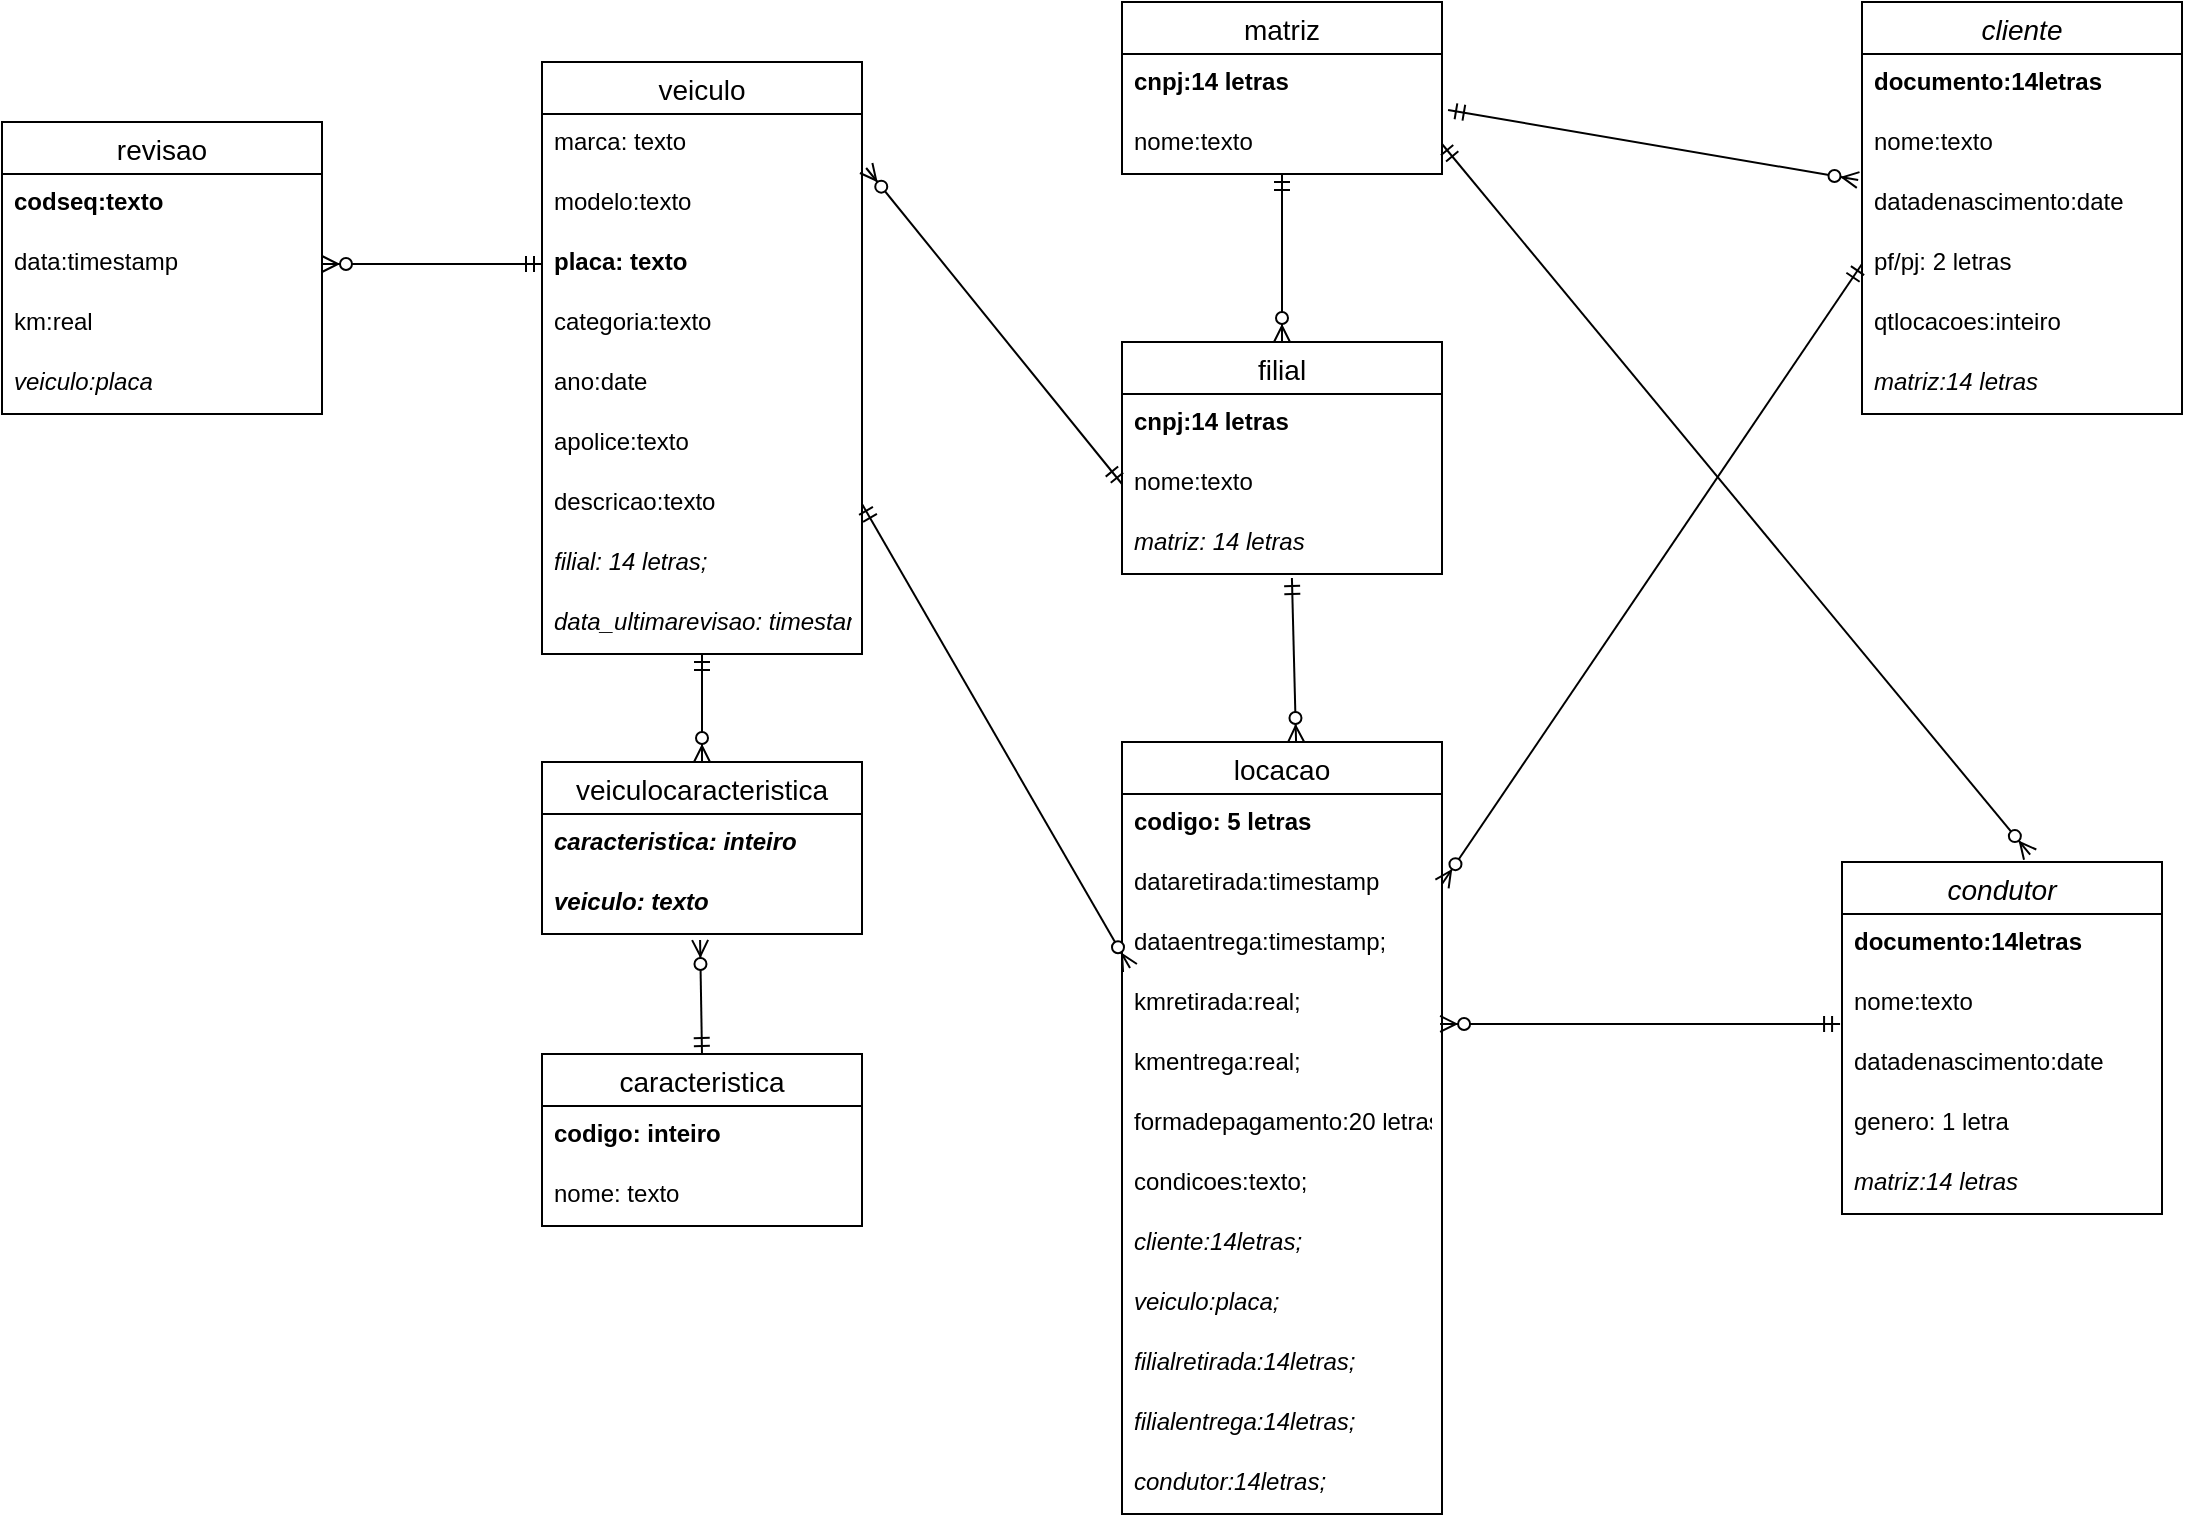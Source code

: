 <mxfile version="15.2.7" type="device"><diagram id="H719g63UF_34n0avHFRb" name="Page-1"><mxGraphModel dx="526" dy="539" grid="1" gridSize="10" guides="1" tooltips="1" connect="1" arrows="1" fold="1" page="1" pageScale="1" pageWidth="827" pageHeight="1169" math="0" shadow="0"><root><mxCell id="0"/><mxCell id="1" parent="0"/><mxCell id="MCLQUghPslVcwe1efXu6-1" value="revisao" style="swimlane;fontStyle=0;childLayout=stackLayout;horizontal=1;startSize=26;horizontalStack=0;resizeParent=1;resizeParentMax=0;resizeLast=0;collapsible=1;marginBottom=0;align=center;fontSize=14;" parent="1" vertex="1"><mxGeometry x="40" y="340" width="160" height="146" as="geometry"/></mxCell><mxCell id="MCLQUghPslVcwe1efXu6-2" value="codseq:texto" style="text;strokeColor=none;fillColor=none;spacingLeft=4;spacingRight=4;overflow=hidden;rotatable=0;points=[[0,0.5],[1,0.5]];portConstraint=eastwest;fontSize=12;fontStyle=1" parent="MCLQUghPslVcwe1efXu6-1" vertex="1"><mxGeometry y="26" width="160" height="30" as="geometry"/></mxCell><mxCell id="MCLQUghPslVcwe1efXu6-3" value="data:timestamp" style="text;strokeColor=none;fillColor=none;spacingLeft=4;spacingRight=4;overflow=hidden;rotatable=0;points=[[0,0.5],[1,0.5]];portConstraint=eastwest;fontSize=12;" parent="MCLQUghPslVcwe1efXu6-1" vertex="1"><mxGeometry y="56" width="160" height="30" as="geometry"/></mxCell><mxCell id="MCLQUghPslVcwe1efXu6-4" value="km:real" style="text;strokeColor=none;fillColor=none;spacingLeft=4;spacingRight=4;overflow=hidden;rotatable=0;points=[[0,0.5],[1,0.5]];portConstraint=eastwest;fontSize=12;" parent="MCLQUghPslVcwe1efXu6-1" vertex="1"><mxGeometry y="86" width="160" height="30" as="geometry"/></mxCell><mxCell id="MCLQUghPslVcwe1efXu6-51" value="veiculo:placa" style="text;strokeColor=none;fillColor=none;spacingLeft=4;spacingRight=4;overflow=hidden;rotatable=0;points=[[0,0.5],[1,0.5]];portConstraint=eastwest;fontSize=12;fontStyle=2" parent="MCLQUghPslVcwe1efXu6-1" vertex="1"><mxGeometry y="116" width="160" height="30" as="geometry"/></mxCell><mxCell id="MCLQUghPslVcwe1efXu6-5" value="veiculo" style="swimlane;fontStyle=0;childLayout=stackLayout;horizontal=1;startSize=26;horizontalStack=0;resizeParent=1;resizeParentMax=0;resizeLast=0;collapsible=1;marginBottom=0;align=center;fontSize=14;" parent="1" vertex="1"><mxGeometry x="310" y="310" width="160" height="296" as="geometry"/></mxCell><mxCell id="MCLQUghPslVcwe1efXu6-6" value="marca: texto" style="text;strokeColor=none;fillColor=none;spacingLeft=4;spacingRight=4;overflow=hidden;rotatable=0;points=[[0,0.5],[1,0.5]];portConstraint=eastwest;fontSize=12;" parent="MCLQUghPslVcwe1efXu6-5" vertex="1"><mxGeometry y="26" width="160" height="30" as="geometry"/></mxCell><mxCell id="MCLQUghPslVcwe1efXu6-7" value="modelo:texto" style="text;strokeColor=none;fillColor=none;spacingLeft=4;spacingRight=4;overflow=hidden;rotatable=0;points=[[0,0.5],[1,0.5]];portConstraint=eastwest;fontSize=12;" parent="MCLQUghPslVcwe1efXu6-5" vertex="1"><mxGeometry y="56" width="160" height="30" as="geometry"/></mxCell><mxCell id="MCLQUghPslVcwe1efXu6-8" value="placa: texto" style="text;strokeColor=none;fillColor=none;spacingLeft=4;spacingRight=4;overflow=hidden;rotatable=0;points=[[0,0.5],[1,0.5]];portConstraint=eastwest;fontSize=12;fontStyle=1" parent="MCLQUghPslVcwe1efXu6-5" vertex="1"><mxGeometry y="86" width="160" height="30" as="geometry"/></mxCell><mxCell id="MCLQUghPslVcwe1efXu6-38" value="categoria:texto" style="text;strokeColor=none;fillColor=none;spacingLeft=4;spacingRight=4;overflow=hidden;rotatable=0;points=[[0,0.5],[1,0.5]];portConstraint=eastwest;fontSize=12;" parent="MCLQUghPslVcwe1efXu6-5" vertex="1"><mxGeometry y="116" width="160" height="30" as="geometry"/></mxCell><mxCell id="MCLQUghPslVcwe1efXu6-39" value="ano:date" style="text;strokeColor=none;fillColor=none;spacingLeft=4;spacingRight=4;overflow=hidden;rotatable=0;points=[[0,0.5],[1,0.5]];portConstraint=eastwest;fontSize=12;" parent="MCLQUghPslVcwe1efXu6-5" vertex="1"><mxGeometry y="146" width="160" height="30" as="geometry"/></mxCell><mxCell id="MCLQUghPslVcwe1efXu6-40" value="apolice:texto" style="text;strokeColor=none;fillColor=none;spacingLeft=4;spacingRight=4;overflow=hidden;rotatable=0;points=[[0,0.5],[1,0.5]];portConstraint=eastwest;fontSize=12;" parent="MCLQUghPslVcwe1efXu6-5" vertex="1"><mxGeometry y="176" width="160" height="30" as="geometry"/></mxCell><mxCell id="MCLQUghPslVcwe1efXu6-41" value="descricao:texto" style="text;strokeColor=none;fillColor=none;spacingLeft=4;spacingRight=4;overflow=hidden;rotatable=0;points=[[0,0.5],[1,0.5]];portConstraint=eastwest;fontSize=12;" parent="MCLQUghPslVcwe1efXu6-5" vertex="1"><mxGeometry y="206" width="160" height="30" as="geometry"/></mxCell><mxCell id="MCLQUghPslVcwe1efXu6-53" value="filial: 14 letras;" style="text;strokeColor=none;fillColor=none;spacingLeft=4;spacingRight=4;overflow=hidden;rotatable=0;points=[[0,0.5],[1,0.5]];portConstraint=eastwest;fontSize=12;fontStyle=2" parent="MCLQUghPslVcwe1efXu6-5" vertex="1"><mxGeometry y="236" width="160" height="30" as="geometry"/></mxCell><mxCell id="wDfzZYjOqrPqK6p5xsgI-1" value="data_ultimarevisao: timestamp" style="text;strokeColor=none;fillColor=none;spacingLeft=4;spacingRight=4;overflow=hidden;rotatable=0;points=[[0,0.5],[1,0.5]];portConstraint=eastwest;fontSize=12;fontStyle=2" parent="MCLQUghPslVcwe1efXu6-5" vertex="1"><mxGeometry y="266" width="160" height="30" as="geometry"/></mxCell><mxCell id="MCLQUghPslVcwe1efXu6-9" value="locacao" style="swimlane;fontStyle=0;childLayout=stackLayout;horizontal=1;startSize=26;horizontalStack=0;resizeParent=1;resizeParentMax=0;resizeLast=0;collapsible=1;marginBottom=0;align=center;fontSize=14;" parent="1" vertex="1"><mxGeometry x="600" y="650" width="160" height="386" as="geometry"/></mxCell><mxCell id="MCLQUghPslVcwe1efXu6-10" value="codigo: 5 letras" style="text;strokeColor=none;fillColor=none;spacingLeft=4;spacingRight=4;overflow=hidden;rotatable=0;points=[[0,0.5],[1,0.5]];portConstraint=eastwest;fontSize=12;fontStyle=1" parent="MCLQUghPslVcwe1efXu6-9" vertex="1"><mxGeometry y="26" width="160" height="30" as="geometry"/></mxCell><mxCell id="MCLQUghPslVcwe1efXu6-11" value="dataretirada:timestamp" style="text;strokeColor=none;fillColor=none;spacingLeft=4;spacingRight=4;overflow=hidden;rotatable=0;points=[[0,0.5],[1,0.5]];portConstraint=eastwest;fontSize=12;" parent="MCLQUghPslVcwe1efXu6-9" vertex="1"><mxGeometry y="56" width="160" height="30" as="geometry"/></mxCell><mxCell id="MCLQUghPslVcwe1efXu6-32" value="dataentrega:timestamp;" style="text;strokeColor=none;fillColor=none;spacingLeft=4;spacingRight=4;overflow=hidden;rotatable=0;points=[[0,0.5],[1,0.5]];portConstraint=eastwest;fontSize=12;fontStyle=0" parent="MCLQUghPslVcwe1efXu6-9" vertex="1"><mxGeometry y="86" width="160" height="30" as="geometry"/></mxCell><mxCell id="MCLQUghPslVcwe1efXu6-30" value="kmretirada:real;" style="text;strokeColor=none;fillColor=none;spacingLeft=4;spacingRight=4;overflow=hidden;rotatable=0;points=[[0,0.5],[1,0.5]];portConstraint=eastwest;fontSize=12;fontStyle=0" parent="MCLQUghPslVcwe1efXu6-9" vertex="1"><mxGeometry y="116" width="160" height="30" as="geometry"/></mxCell><mxCell id="MCLQUghPslVcwe1efXu6-31" value="kmentrega:real;" style="text;strokeColor=none;fillColor=none;spacingLeft=4;spacingRight=4;overflow=hidden;rotatable=0;points=[[0,0.5],[1,0.5]];portConstraint=eastwest;fontSize=12;fontStyle=0" parent="MCLQUghPslVcwe1efXu6-9" vertex="1"><mxGeometry y="146" width="160" height="30" as="geometry"/></mxCell><mxCell id="MCLQUghPslVcwe1efXu6-33" value="formadepagamento:20 letras;" style="text;strokeColor=none;fillColor=none;spacingLeft=4;spacingRight=4;overflow=hidden;rotatable=0;points=[[0,0.5],[1,0.5]];portConstraint=eastwest;fontSize=12;fontStyle=0" parent="MCLQUghPslVcwe1efXu6-9" vertex="1"><mxGeometry y="176" width="160" height="30" as="geometry"/></mxCell><mxCell id="MCLQUghPslVcwe1efXu6-34" value="condicoes:texto;" style="text;strokeColor=none;fillColor=none;spacingLeft=4;spacingRight=4;overflow=hidden;rotatable=0;points=[[0,0.5],[1,0.5]];portConstraint=eastwest;fontSize=12;fontStyle=0" parent="MCLQUghPslVcwe1efXu6-9" vertex="1"><mxGeometry y="206" width="160" height="30" as="geometry"/></mxCell><mxCell id="MCLQUghPslVcwe1efXu6-48" value="cliente:14letras;" style="text;strokeColor=none;fillColor=none;spacingLeft=4;spacingRight=4;overflow=hidden;rotatable=0;points=[[0,0.5],[1,0.5]];portConstraint=eastwest;fontSize=12;fontStyle=2" parent="MCLQUghPslVcwe1efXu6-9" vertex="1"><mxGeometry y="236" width="160" height="30" as="geometry"/></mxCell><mxCell id="MCLQUghPslVcwe1efXu6-50" value="veiculo:placa;" style="text;strokeColor=none;fillColor=none;spacingLeft=4;spacingRight=4;overflow=hidden;rotatable=0;points=[[0,0.5],[1,0.5]];portConstraint=eastwest;fontSize=12;fontStyle=2" parent="MCLQUghPslVcwe1efXu6-9" vertex="1"><mxGeometry y="266" width="160" height="30" as="geometry"/></mxCell><mxCell id="MCLQUghPslVcwe1efXu6-12" value="filialretirada:14letras;" style="text;strokeColor=none;fillColor=none;spacingLeft=4;spacingRight=4;overflow=hidden;rotatable=0;points=[[0,0.5],[1,0.5]];portConstraint=eastwest;fontSize=12;fontStyle=2" parent="MCLQUghPslVcwe1efXu6-9" vertex="1"><mxGeometry y="296" width="160" height="30" as="geometry"/></mxCell><mxCell id="MCLQUghPslVcwe1efXu6-29" value="filialentrega:14letras;" style="text;strokeColor=none;fillColor=none;spacingLeft=4;spacingRight=4;overflow=hidden;rotatable=0;points=[[0,0.5],[1,0.5]];portConstraint=eastwest;fontSize=12;fontStyle=2" parent="MCLQUghPslVcwe1efXu6-9" vertex="1"><mxGeometry y="326" width="160" height="30" as="geometry"/></mxCell><mxCell id="yQLPwsKymhGb2_vWXXOw-9" value="condutor:14letras;" style="text;strokeColor=none;fillColor=none;spacingLeft=4;spacingRight=4;overflow=hidden;rotatable=0;points=[[0,0.5],[1,0.5]];portConstraint=eastwest;fontSize=12;fontStyle=2" vertex="1" parent="MCLQUghPslVcwe1efXu6-9"><mxGeometry y="356" width="160" height="30" as="geometry"/></mxCell><mxCell id="MCLQUghPslVcwe1efXu6-13" value="cliente" style="swimlane;fontStyle=2;childLayout=stackLayout;horizontal=1;startSize=26;horizontalStack=0;resizeParent=1;resizeParentMax=0;resizeLast=0;collapsible=1;marginBottom=0;align=center;fontSize=14;" parent="1" vertex="1"><mxGeometry x="970" y="280" width="160" height="206" as="geometry"/></mxCell><mxCell id="MCLQUghPslVcwe1efXu6-14" value="documento:14letras" style="text;strokeColor=none;fillColor=none;spacingLeft=4;spacingRight=4;overflow=hidden;rotatable=0;points=[[0,0.5],[1,0.5]];portConstraint=eastwest;fontSize=12;fontStyle=1" parent="MCLQUghPslVcwe1efXu6-13" vertex="1"><mxGeometry y="26" width="160" height="30" as="geometry"/></mxCell><mxCell id="MCLQUghPslVcwe1efXu6-15" value="nome:texto" style="text;strokeColor=none;fillColor=none;spacingLeft=4;spacingRight=4;overflow=hidden;rotatable=0;points=[[0,0.5],[1,0.5]];portConstraint=eastwest;fontSize=12;" parent="MCLQUghPslVcwe1efXu6-13" vertex="1"><mxGeometry y="56" width="160" height="30" as="geometry"/></mxCell><mxCell id="MCLQUghPslVcwe1efXu6-16" value="datadenascimento:date" style="text;strokeColor=none;fillColor=none;spacingLeft=4;spacingRight=4;overflow=hidden;rotatable=0;points=[[0,0.5],[1,0.5]];portConstraint=eastwest;fontSize=12;" parent="MCLQUghPslVcwe1efXu6-13" vertex="1"><mxGeometry y="86" width="160" height="30" as="geometry"/></mxCell><mxCell id="MCLQUghPslVcwe1efXu6-36" value="pf/pj: 2 letras" style="text;strokeColor=none;fillColor=none;spacingLeft=4;spacingRight=4;overflow=hidden;rotatable=0;points=[[0,0.5],[1,0.5]];portConstraint=eastwest;fontSize=12;" parent="MCLQUghPslVcwe1efXu6-13" vertex="1"><mxGeometry y="116" width="160" height="30" as="geometry"/></mxCell><mxCell id="MCLQUghPslVcwe1efXu6-37" value="qtlocacoes:inteiro" style="text;strokeColor=none;fillColor=none;spacingLeft=4;spacingRight=4;overflow=hidden;rotatable=0;points=[[0,0.5],[1,0.5]];portConstraint=eastwest;fontSize=12;" parent="MCLQUghPslVcwe1efXu6-13" vertex="1"><mxGeometry y="146" width="160" height="30" as="geometry"/></mxCell><mxCell id="MCLQUghPslVcwe1efXu6-46" value="matriz:14 letras" style="text;strokeColor=none;fillColor=none;spacingLeft=4;spacingRight=4;overflow=hidden;rotatable=0;points=[[0,0.5],[1,0.5]];portConstraint=eastwest;fontSize=12;fontStyle=2" parent="MCLQUghPslVcwe1efXu6-13" vertex="1"><mxGeometry y="176" width="160" height="30" as="geometry"/></mxCell><mxCell id="MCLQUghPslVcwe1efXu6-21" value="matriz" style="swimlane;fontStyle=0;childLayout=stackLayout;horizontal=1;startSize=26;horizontalStack=0;resizeParent=1;resizeParentMax=0;resizeLast=0;collapsible=1;marginBottom=0;align=center;fontSize=14;" parent="1" vertex="1"><mxGeometry x="600" y="280" width="160" height="86" as="geometry"/></mxCell><mxCell id="MCLQUghPslVcwe1efXu6-22" value="cnpj:14 letras" style="text;strokeColor=none;fillColor=none;spacingLeft=4;spacingRight=4;overflow=hidden;rotatable=0;points=[[0,0.5],[1,0.5]];portConstraint=eastwest;fontSize=12;fontStyle=1" parent="MCLQUghPslVcwe1efXu6-21" vertex="1"><mxGeometry y="26" width="160" height="30" as="geometry"/></mxCell><mxCell id="MCLQUghPslVcwe1efXu6-23" value="nome:texto" style="text;strokeColor=none;fillColor=none;spacingLeft=4;spacingRight=4;overflow=hidden;rotatable=0;points=[[0,0.5],[1,0.5]];portConstraint=eastwest;fontSize=12;" parent="MCLQUghPslVcwe1efXu6-21" vertex="1"><mxGeometry y="56" width="160" height="30" as="geometry"/></mxCell><mxCell id="MCLQUghPslVcwe1efXu6-25" value="filial" style="swimlane;fontStyle=0;childLayout=stackLayout;horizontal=1;startSize=26;horizontalStack=0;resizeParent=1;resizeParentMax=0;resizeLast=0;collapsible=1;marginBottom=0;align=center;fontSize=14;" parent="1" vertex="1"><mxGeometry x="600" y="450" width="160" height="116" as="geometry"/></mxCell><mxCell id="MCLQUghPslVcwe1efXu6-26" value="cnpj:14 letras" style="text;strokeColor=none;fillColor=none;spacingLeft=4;spacingRight=4;overflow=hidden;rotatable=0;points=[[0,0.5],[1,0.5]];portConstraint=eastwest;fontSize=12;fontStyle=1" parent="MCLQUghPslVcwe1efXu6-25" vertex="1"><mxGeometry y="26" width="160" height="30" as="geometry"/></mxCell><mxCell id="MCLQUghPslVcwe1efXu6-27" value="nome:texto" style="text;strokeColor=none;fillColor=none;spacingLeft=4;spacingRight=4;overflow=hidden;rotatable=0;points=[[0,0.5],[1,0.5]];portConstraint=eastwest;fontSize=12;" parent="MCLQUghPslVcwe1efXu6-25" vertex="1"><mxGeometry y="56" width="160" height="30" as="geometry"/></mxCell><mxCell id="MCLQUghPslVcwe1efXu6-28" value="matriz: 14 letras" style="text;strokeColor=none;fillColor=none;spacingLeft=4;spacingRight=4;overflow=hidden;rotatable=0;points=[[0,0.5],[1,0.5]];portConstraint=eastwest;fontSize=12;fontStyle=2" parent="MCLQUghPslVcwe1efXu6-25" vertex="1"><mxGeometry y="86" width="160" height="30" as="geometry"/></mxCell><mxCell id="MCLQUghPslVcwe1efXu6-43" value="" style="fontSize=12;html=1;endArrow=ERmandOne;endFill=0;exitX=0.5;exitY=0;exitDx=0;exitDy=0;startArrow=ERzeroToMany;startFill=1;" parent="1" source="MCLQUghPslVcwe1efXu6-25" target="MCLQUghPslVcwe1efXu6-23" edge="1"><mxGeometry width="100" height="100" relative="1" as="geometry"><mxPoint x="360" y="440" as="sourcePoint"/><mxPoint x="460" y="340" as="targetPoint"/></mxGeometry></mxCell><mxCell id="MCLQUghPslVcwe1efXu6-44" value="" style="fontSize=12;html=1;endArrow=ERmandOne;endFill=0;exitX=0.544;exitY=0;exitDx=0;exitDy=0;startArrow=ERzeroToMany;startFill=1;exitPerimeter=0;entryX=0.531;entryY=1.067;entryDx=0;entryDy=0;entryPerimeter=0;" parent="1" source="MCLQUghPslVcwe1efXu6-9" target="MCLQUghPslVcwe1efXu6-28" edge="1"><mxGeometry width="100" height="100" relative="1" as="geometry"><mxPoint x="689.5" y="470" as="sourcePoint"/><mxPoint x="680" y="376" as="targetPoint"/></mxGeometry></mxCell><mxCell id="MCLQUghPslVcwe1efXu6-45" value="" style="fontSize=12;html=1;endArrow=ERmandOne;endFill=0;exitX=-0.012;exitY=0.1;exitDx=0;exitDy=0;startArrow=ERzeroToMany;startFill=1;entryX=1.019;entryY=-0.067;entryDx=0;entryDy=0;entryPerimeter=0;exitPerimeter=0;" parent="1" source="MCLQUghPslVcwe1efXu6-16" target="MCLQUghPslVcwe1efXu6-23" edge="1"><mxGeometry width="100" height="100" relative="1" as="geometry"><mxPoint x="522.08" y="353.99" as="sourcePoint"/><mxPoint x="520" y="282" as="targetPoint"/></mxGeometry></mxCell><mxCell id="MCLQUghPslVcwe1efXu6-47" value="" style="fontSize=12;html=1;endArrow=ERmandOne;endFill=0;startArrow=ERzeroToMany;startFill=1;entryX=0;entryY=0.5;entryDx=0;entryDy=0;exitX=1;exitY=0.5;exitDx=0;exitDy=0;" parent="1" source="MCLQUghPslVcwe1efXu6-11" target="MCLQUghPslVcwe1efXu6-36" edge="1"><mxGeometry width="100" height="100" relative="1" as="geometry"><mxPoint x="760" y="479" as="sourcePoint"/><mxPoint x="540" y="378.01" as="targetPoint"/></mxGeometry></mxCell><mxCell id="MCLQUghPslVcwe1efXu6-49" value="" style="fontSize=12;html=1;endArrow=ERmandOne;endFill=0;exitX=0.025;exitY=-0.1;exitDx=0;exitDy=0;startArrow=ERzeroToMany;startFill=1;exitPerimeter=0;entryX=1;entryY=0.5;entryDx=0;entryDy=0;" parent="1" source="MCLQUghPslVcwe1efXu6-30" target="MCLQUghPslVcwe1efXu6-41" edge="1"><mxGeometry width="100" height="100" relative="1" as="geometry"><mxPoint x="589.04" y="578" as="sourcePoint"/><mxPoint x="450" y="430" as="targetPoint"/></mxGeometry></mxCell><mxCell id="MCLQUghPslVcwe1efXu6-52" value="" style="fontSize=12;html=1;endArrow=ERmandOne;endFill=0;exitX=1;exitY=0.5;exitDx=0;exitDy=0;startArrow=ERzeroToMany;startFill=1;entryX=0;entryY=0.5;entryDx=0;entryDy=0;" parent="1" source="MCLQUghPslVcwe1efXu6-3" target="MCLQUghPslVcwe1efXu6-8" edge="1"><mxGeometry width="100" height="100" relative="1" as="geometry"><mxPoint x="255.92" y="742.01" as="sourcePoint"/><mxPoint x="120.0" y="742" as="targetPoint"/></mxGeometry></mxCell><mxCell id="MCLQUghPslVcwe1efXu6-54" value="" style="fontSize=12;html=1;endArrow=ERmandOne;endFill=0;exitX=1.013;exitY=-0.1;exitDx=0;exitDy=0;startArrow=ERzeroToMany;startFill=1;exitPerimeter=0;entryX=0;entryY=0.5;entryDx=0;entryDy=0;" parent="1" source="MCLQUghPslVcwe1efXu6-7" target="MCLQUghPslVcwe1efXu6-27" edge="1"><mxGeometry width="100" height="100" relative="1" as="geometry"><mxPoint x="467.96" y="420.01" as="sourcePoint"/><mxPoint x="332.04" y="450" as="targetPoint"/></mxGeometry></mxCell><mxCell id="rn2Orim87zUGIJuZTIXo-1" value="caracteristica" style="swimlane;fontStyle=0;childLayout=stackLayout;horizontal=1;startSize=26;horizontalStack=0;resizeParent=1;resizeParentMax=0;resizeLast=0;collapsible=1;marginBottom=0;align=center;fontSize=14;" parent="1" vertex="1"><mxGeometry x="310" y="806" width="160" height="86" as="geometry"/></mxCell><mxCell id="rn2Orim87zUGIJuZTIXo-2" value="codigo: inteiro" style="text;strokeColor=none;fillColor=none;spacingLeft=4;spacingRight=4;overflow=hidden;rotatable=0;points=[[0,0.5],[1,0.5]];portConstraint=eastwest;fontSize=12;fontStyle=1" parent="rn2Orim87zUGIJuZTIXo-1" vertex="1"><mxGeometry y="26" width="160" height="30" as="geometry"/></mxCell><mxCell id="rn2Orim87zUGIJuZTIXo-3" value="nome: texto" style="text;strokeColor=none;fillColor=none;spacingLeft=4;spacingRight=4;overflow=hidden;rotatable=0;points=[[0,0.5],[1,0.5]];portConstraint=eastwest;fontSize=12;" parent="rn2Orim87zUGIJuZTIXo-1" vertex="1"><mxGeometry y="56" width="160" height="30" as="geometry"/></mxCell><mxCell id="V1bOqY42lwtUPycsyxP8-2" value="veiculocaracteristica" style="swimlane;fontStyle=0;childLayout=stackLayout;horizontal=1;startSize=26;horizontalStack=0;resizeParent=1;resizeParentMax=0;resizeLast=0;collapsible=1;marginBottom=0;align=center;fontSize=14;" parent="1" vertex="1"><mxGeometry x="310" y="660" width="160" height="86" as="geometry"/></mxCell><mxCell id="V1bOqY42lwtUPycsyxP8-3" value="caracteristica: inteiro" style="text;strokeColor=none;fillColor=none;spacingLeft=4;spacingRight=4;overflow=hidden;rotatable=0;points=[[0,0.5],[1,0.5]];portConstraint=eastwest;fontSize=12;fontStyle=3" parent="V1bOqY42lwtUPycsyxP8-2" vertex="1"><mxGeometry y="26" width="160" height="30" as="geometry"/></mxCell><mxCell id="V1bOqY42lwtUPycsyxP8-4" value="veiculo: texto" style="text;strokeColor=none;fillColor=none;spacingLeft=4;spacingRight=4;overflow=hidden;rotatable=0;points=[[0,0.5],[1,0.5]];portConstraint=eastwest;fontSize=12;fontStyle=3" parent="V1bOqY42lwtUPycsyxP8-2" vertex="1"><mxGeometry y="56" width="160" height="30" as="geometry"/></mxCell><mxCell id="V1bOqY42lwtUPycsyxP8-5" value="" style="fontSize=12;html=1;endArrow=ERmandOne;endFill=0;startArrow=ERzeroToMany;startFill=1;exitX=0.5;exitY=0;exitDx=0;exitDy=0;" parent="1" source="V1bOqY42lwtUPycsyxP8-2" target="wDfzZYjOqrPqK6p5xsgI-1" edge="1"><mxGeometry width="100" height="100" relative="1" as="geometry"><mxPoint x="270" y="936" as="sourcePoint"/><mxPoint x="270" y="806" as="targetPoint"/><Array as="points"/></mxGeometry></mxCell><mxCell id="V1bOqY42lwtUPycsyxP8-6" value="" style="fontSize=12;html=1;endArrow=ERmandOne;endFill=0;startArrow=ERzeroToMany;startFill=1;exitX=0.494;exitY=1.1;exitDx=0;exitDy=0;entryX=0.5;entryY=0;entryDx=0;entryDy=0;exitPerimeter=0;" parent="1" source="V1bOqY42lwtUPycsyxP8-4" target="rn2Orim87zUGIJuZTIXo-1" edge="1"><mxGeometry width="100" height="100" relative="1" as="geometry"><mxPoint x="510" y="1014" as="sourcePoint"/><mxPoint x="510" y="936" as="targetPoint"/><Array as="points"/></mxGeometry></mxCell><mxCell id="yQLPwsKymhGb2_vWXXOw-1" value="condutor" style="swimlane;fontStyle=2;childLayout=stackLayout;horizontal=1;startSize=26;horizontalStack=0;resizeParent=1;resizeParentMax=0;resizeLast=0;collapsible=1;marginBottom=0;align=center;fontSize=14;" vertex="1" parent="1"><mxGeometry x="960" y="710" width="160" height="176" as="geometry"/></mxCell><mxCell id="yQLPwsKymhGb2_vWXXOw-2" value="documento:14letras" style="text;strokeColor=none;fillColor=none;spacingLeft=4;spacingRight=4;overflow=hidden;rotatable=0;points=[[0,0.5],[1,0.5]];portConstraint=eastwest;fontSize=12;fontStyle=1" vertex="1" parent="yQLPwsKymhGb2_vWXXOw-1"><mxGeometry y="26" width="160" height="30" as="geometry"/></mxCell><mxCell id="yQLPwsKymhGb2_vWXXOw-3" value="nome:texto" style="text;strokeColor=none;fillColor=none;spacingLeft=4;spacingRight=4;overflow=hidden;rotatable=0;points=[[0,0.5],[1,0.5]];portConstraint=eastwest;fontSize=12;" vertex="1" parent="yQLPwsKymhGb2_vWXXOw-1"><mxGeometry y="56" width="160" height="30" as="geometry"/></mxCell><mxCell id="yQLPwsKymhGb2_vWXXOw-4" value="datadenascimento:date" style="text;strokeColor=none;fillColor=none;spacingLeft=4;spacingRight=4;overflow=hidden;rotatable=0;points=[[0,0.5],[1,0.5]];portConstraint=eastwest;fontSize=12;" vertex="1" parent="yQLPwsKymhGb2_vWXXOw-1"><mxGeometry y="86" width="160" height="30" as="geometry"/></mxCell><mxCell id="yQLPwsKymhGb2_vWXXOw-5" value="genero: 1 letra" style="text;strokeColor=none;fillColor=none;spacingLeft=4;spacingRight=4;overflow=hidden;rotatable=0;points=[[0,0.5],[1,0.5]];portConstraint=eastwest;fontSize=12;" vertex="1" parent="yQLPwsKymhGb2_vWXXOw-1"><mxGeometry y="116" width="160" height="30" as="geometry"/></mxCell><mxCell id="yQLPwsKymhGb2_vWXXOw-11" value="matriz:14 letras" style="text;strokeColor=none;fillColor=none;spacingLeft=4;spacingRight=4;overflow=hidden;rotatable=0;points=[[0,0.5],[1,0.5]];portConstraint=eastwest;fontSize=12;fontStyle=2" vertex="1" parent="yQLPwsKymhGb2_vWXXOw-1"><mxGeometry y="146" width="160" height="30" as="geometry"/></mxCell><mxCell id="yQLPwsKymhGb2_vWXXOw-8" value="" style="fontSize=12;html=1;endArrow=ERmandOne;endFill=0;exitX=0.994;exitY=0.833;exitDx=0;exitDy=0;startArrow=ERzeroToMany;startFill=1;exitPerimeter=0;entryX=-0.006;entryY=-0.167;entryDx=0;entryDy=0;entryPerimeter=0;" edge="1" parent="1" source="MCLQUghPslVcwe1efXu6-30" target="yQLPwsKymhGb2_vWXXOw-4"><mxGeometry width="100" height="100" relative="1" as="geometry"><mxPoint x="827" y="740" as="sourcePoint"/><mxPoint x="954.92" y="898" as="targetPoint"/></mxGeometry></mxCell><mxCell id="yQLPwsKymhGb2_vWXXOw-10" value="" style="fontSize=12;html=1;endArrow=ERmandOne;endFill=0;exitX=0.588;exitY=-0.021;exitDx=0;exitDy=0;startArrow=ERzeroToMany;startFill=1;entryX=1;entryY=0.5;entryDx=0;entryDy=0;exitPerimeter=0;" edge="1" parent="1" source="yQLPwsKymhGb2_vWXXOw-1" target="MCLQUghPslVcwe1efXu6-23"><mxGeometry width="100" height="100" relative="1" as="geometry"><mxPoint x="1065.04" y="650" as="sourcePoint"/><mxPoint x="860" y="614.99" as="targetPoint"/></mxGeometry></mxCell></root></mxGraphModel></diagram></mxfile>